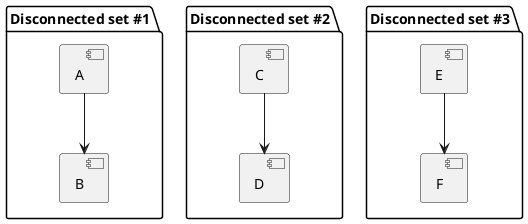@startuml
' The following statement is the default, you could also
' comment it out:
top to bottom direction

' The two following disconnected sets (realized as packages) are arranged left to right
package "Disconnected set #1" {
  [A]
  [B]
}

package "Disconnected set #2" {
  [C]
  [D]
}

package "Disconnected set #3" {
  [E]
  [F]
}

A --> B
C --> D
E --> F
@enduml